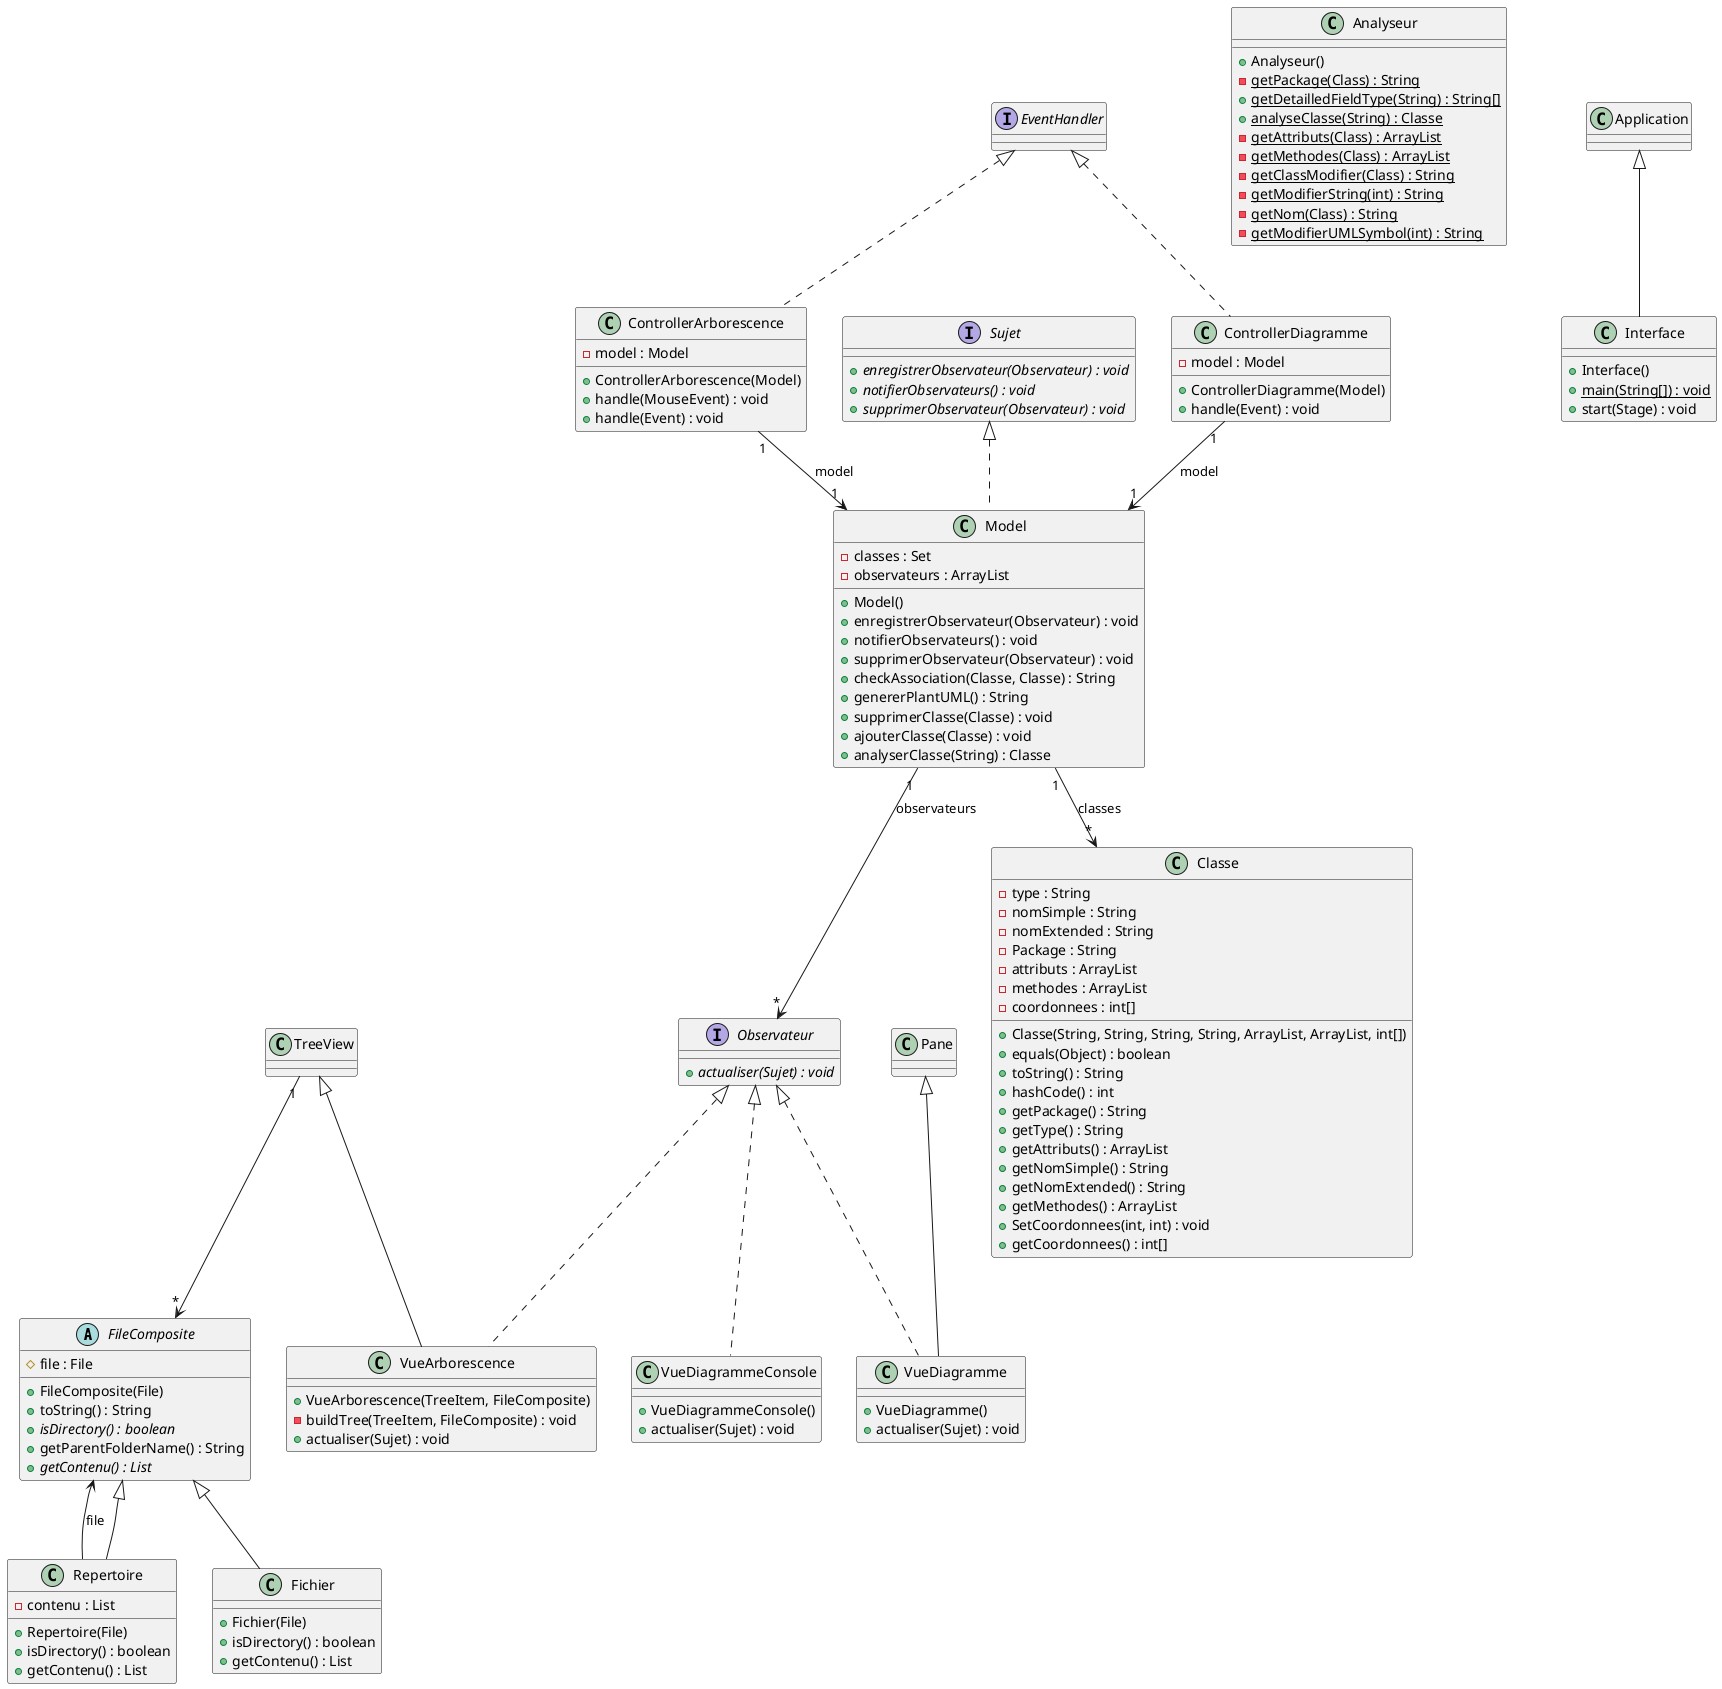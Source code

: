 @startuml
abstract FileComposite {
	# file : File
	+ FileComposite(File)
	+ toString() : String
	+ {abstract} isDirectory() : boolean
	+ getParentFolderName() : String
	+ {abstract} getContenu() : List
}
class Repertoire extends FileComposite {
	- contenu : List
	+ Repertoire(File)
	+ isDirectory() : boolean
	+ getContenu() : List
}
class VueArborescence extends TreeView implements Observateur {
	+ VueArborescence(TreeItem, FileComposite)
	- buildTree(TreeItem, FileComposite) : void
	+ actualiser(Sujet) : void
}
class Fichier extends FileComposite {
	+ Fichier(File)
	+ isDirectory() : boolean
	+ getContenu() : List
}
class VueDiagramme extends Pane implements Observateur {
	+ VueDiagramme()
	+ actualiser(Sujet) : void
}
class VueDiagrammeConsole implements Observateur {
	+ VueDiagrammeConsole()
	+ actualiser(Sujet) : void
}
class ControllerArborescence implements EventHandler {
	- model : Model
	+ ControllerArborescence(Model)
	+ handle(MouseEvent) : void
	+ handle(Event) : void
}
interface Observateur {
	+ {abstract} actualiser(Sujet) : void
}
class Analyseur {
	+ Analyseur()
	- {static} getPackage(Class) : String
	+ {static} getDetailledFieldType(String) : String[]
	+ {static} analyseClasse(String) : Classe
	- {static} getAttributs(Class) : ArrayList
	- {static} getMethodes(Class) : ArrayList
	- {static} getClassModifier(Class) : String
	- {static} getModifierString(int) : String
	- {static} getNom(Class) : String
	- {static} getModifierUMLSymbol(int) : String
}
class Model implements Sujet {
	- classes : Set
	- observateurs : ArrayList
	+ Model()
	+ enregistrerObservateur(Observateur) : void
	+ notifierObservateurs() : void
	+ supprimerObservateur(Observateur) : void
	+ checkAssociation(Classe, Classe) : String
	+ genererPlantUML() : String
	+ supprimerClasse(Classe) : void
	+ ajouterClasse(Classe) : void
	+ analyserClasse(String) : Classe
}
class Classe {
	- type : String
	- nomSimple : String
	- nomExtended : String
	- Package : String
	- attributs : ArrayList
	- methodes : ArrayList
	- coordonnees : int[]
	+ Classe(String, String, String, String, ArrayList, ArrayList, int[])
	+ equals(Object) : boolean
	+ toString() : String
	+ hashCode() : int
	+ getPackage() : String
	+ getType() : String
	+ getAttributs() : ArrayList
	+ getNomSimple() : String
	+ getNomExtended() : String
	+ getMethodes() : ArrayList
	+ SetCoordonnees(int, int) : void
	+ getCoordonnees() : int[]
}
class ControllerDiagramme implements EventHandler {
	- model : Model
	+ ControllerDiagramme(Model)
	+ handle(Event) : void
}
class Interface extends Application {
	+ Interface()
	+ {static} main(String[]) : void
	+ start(Stage) : void
}
interface Sujet {
	+ {abstract} enregistrerObservateur(Observateur) : void
	+ {abstract} notifierObservateurs() : void
	+ {abstract} supprimerObservateur(Observateur) : void
}

Repertoire --> FileComposite : file
ControllerArborescence "1" --> "1" Model : model
Model "1" --> "*" Observateur : observateurs
Model "1" --> "*" Classe : classes
ControllerDiagramme "1" --> "1" Model : model
TreeView "1" --> "*" FileComposite
@enduml
